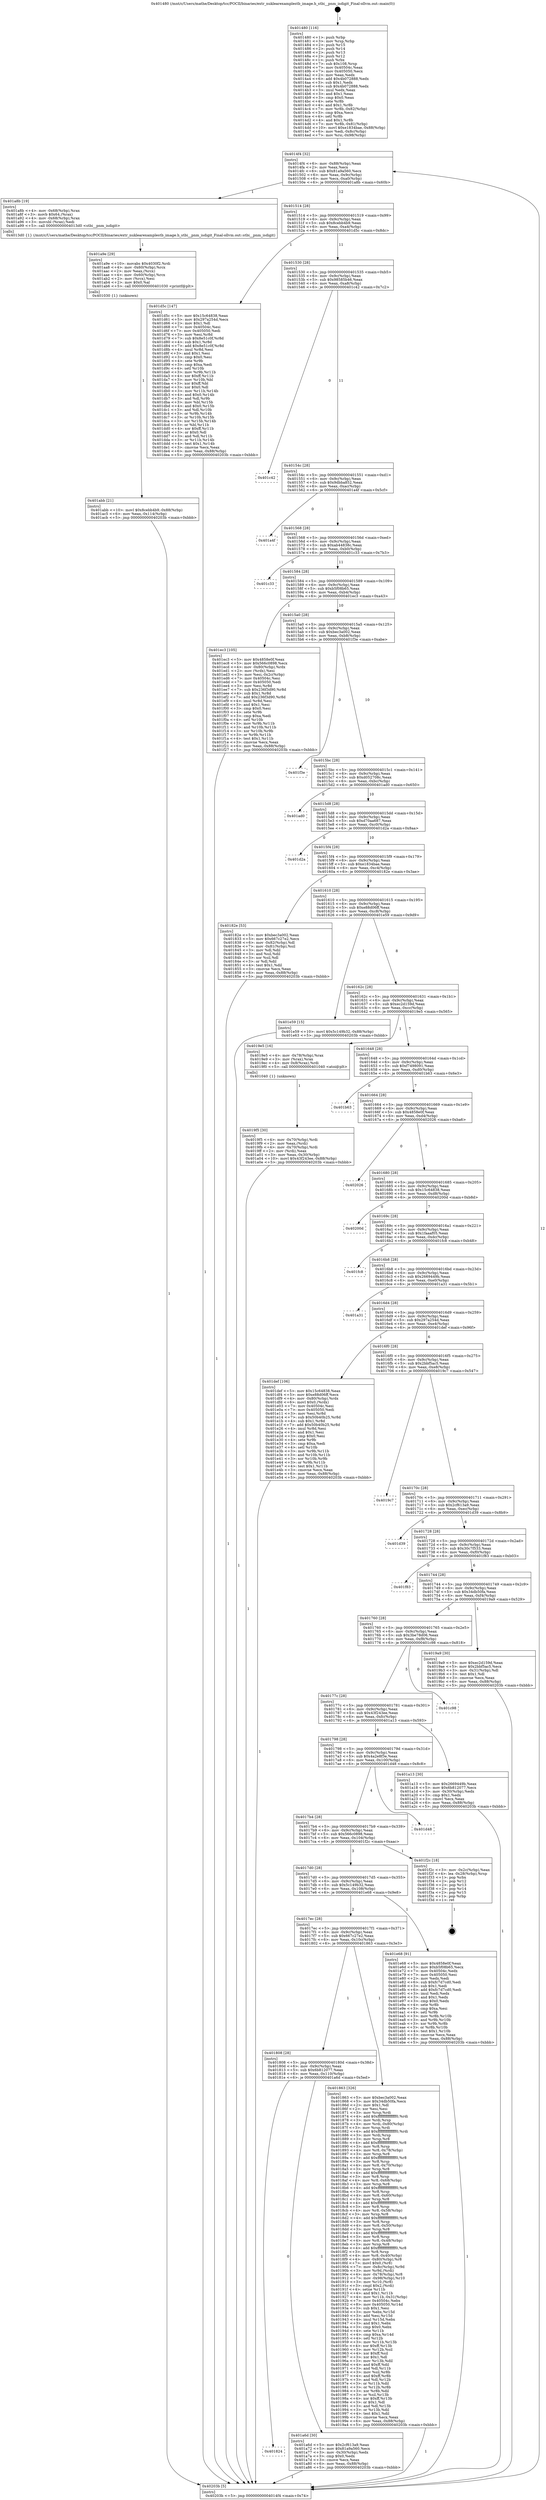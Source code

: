 digraph "0x401480" {
  label = "0x401480 (/mnt/c/Users/mathe/Desktop/tcc/POCII/binaries/extr_nuklearexamplestb_image.h_stbi__pnm_isdigit_Final-ollvm.out::main(0))"
  labelloc = "t"
  node[shape=record]

  Entry [label="",width=0.3,height=0.3,shape=circle,fillcolor=black,style=filled]
  "0x4014f4" [label="{
     0x4014f4 [32]\l
     | [instrs]\l
     &nbsp;&nbsp;0x4014f4 \<+6\>: mov -0x88(%rbp),%eax\l
     &nbsp;&nbsp;0x4014fa \<+2\>: mov %eax,%ecx\l
     &nbsp;&nbsp;0x4014fc \<+6\>: sub $0x81a9a560,%ecx\l
     &nbsp;&nbsp;0x401502 \<+6\>: mov %eax,-0x9c(%rbp)\l
     &nbsp;&nbsp;0x401508 \<+6\>: mov %ecx,-0xa0(%rbp)\l
     &nbsp;&nbsp;0x40150e \<+6\>: je 0000000000401a8b \<main+0x60b\>\l
  }"]
  "0x401a8b" [label="{
     0x401a8b [19]\l
     | [instrs]\l
     &nbsp;&nbsp;0x401a8b \<+4\>: mov -0x68(%rbp),%rax\l
     &nbsp;&nbsp;0x401a8f \<+3\>: movb $0x64,(%rax)\l
     &nbsp;&nbsp;0x401a92 \<+4\>: mov -0x68(%rbp),%rax\l
     &nbsp;&nbsp;0x401a96 \<+3\>: movsbl (%rax),%edi\l
     &nbsp;&nbsp;0x401a99 \<+5\>: call 00000000004013d0 \<stbi__pnm_isdigit\>\l
     | [calls]\l
     &nbsp;&nbsp;0x4013d0 \{1\} (/mnt/c/Users/mathe/Desktop/tcc/POCII/binaries/extr_nuklearexamplestb_image.h_stbi__pnm_isdigit_Final-ollvm.out::stbi__pnm_isdigit)\l
  }"]
  "0x401514" [label="{
     0x401514 [28]\l
     | [instrs]\l
     &nbsp;&nbsp;0x401514 \<+5\>: jmp 0000000000401519 \<main+0x99\>\l
     &nbsp;&nbsp;0x401519 \<+6\>: mov -0x9c(%rbp),%eax\l
     &nbsp;&nbsp;0x40151f \<+5\>: sub $0x8cebb4b9,%eax\l
     &nbsp;&nbsp;0x401524 \<+6\>: mov %eax,-0xa4(%rbp)\l
     &nbsp;&nbsp;0x40152a \<+6\>: je 0000000000401d5c \<main+0x8dc\>\l
  }"]
  Exit [label="",width=0.3,height=0.3,shape=circle,fillcolor=black,style=filled,peripheries=2]
  "0x401d5c" [label="{
     0x401d5c [147]\l
     | [instrs]\l
     &nbsp;&nbsp;0x401d5c \<+5\>: mov $0x15c64838,%eax\l
     &nbsp;&nbsp;0x401d61 \<+5\>: mov $0x297a254d,%ecx\l
     &nbsp;&nbsp;0x401d66 \<+2\>: mov $0x1,%dl\l
     &nbsp;&nbsp;0x401d68 \<+7\>: mov 0x40504c,%esi\l
     &nbsp;&nbsp;0x401d6f \<+7\>: mov 0x405050,%edi\l
     &nbsp;&nbsp;0x401d76 \<+3\>: mov %esi,%r8d\l
     &nbsp;&nbsp;0x401d79 \<+7\>: sub $0x8e51c0f,%r8d\l
     &nbsp;&nbsp;0x401d80 \<+4\>: sub $0x1,%r8d\l
     &nbsp;&nbsp;0x401d84 \<+7\>: add $0x8e51c0f,%r8d\l
     &nbsp;&nbsp;0x401d8b \<+4\>: imul %r8d,%esi\l
     &nbsp;&nbsp;0x401d8f \<+3\>: and $0x1,%esi\l
     &nbsp;&nbsp;0x401d92 \<+3\>: cmp $0x0,%esi\l
     &nbsp;&nbsp;0x401d95 \<+4\>: sete %r9b\l
     &nbsp;&nbsp;0x401d99 \<+3\>: cmp $0xa,%edi\l
     &nbsp;&nbsp;0x401d9c \<+4\>: setl %r10b\l
     &nbsp;&nbsp;0x401da0 \<+3\>: mov %r9b,%r11b\l
     &nbsp;&nbsp;0x401da3 \<+4\>: xor $0xff,%r11b\l
     &nbsp;&nbsp;0x401da7 \<+3\>: mov %r10b,%bl\l
     &nbsp;&nbsp;0x401daa \<+3\>: xor $0xff,%bl\l
     &nbsp;&nbsp;0x401dad \<+3\>: xor $0x0,%dl\l
     &nbsp;&nbsp;0x401db0 \<+3\>: mov %r11b,%r14b\l
     &nbsp;&nbsp;0x401db3 \<+4\>: and $0x0,%r14b\l
     &nbsp;&nbsp;0x401db7 \<+3\>: and %dl,%r9b\l
     &nbsp;&nbsp;0x401dba \<+3\>: mov %bl,%r15b\l
     &nbsp;&nbsp;0x401dbd \<+4\>: and $0x0,%r15b\l
     &nbsp;&nbsp;0x401dc1 \<+3\>: and %dl,%r10b\l
     &nbsp;&nbsp;0x401dc4 \<+3\>: or %r9b,%r14b\l
     &nbsp;&nbsp;0x401dc7 \<+3\>: or %r10b,%r15b\l
     &nbsp;&nbsp;0x401dca \<+3\>: xor %r15b,%r14b\l
     &nbsp;&nbsp;0x401dcd \<+3\>: or %bl,%r11b\l
     &nbsp;&nbsp;0x401dd0 \<+4\>: xor $0xff,%r11b\l
     &nbsp;&nbsp;0x401dd4 \<+3\>: or $0x0,%dl\l
     &nbsp;&nbsp;0x401dd7 \<+3\>: and %dl,%r11b\l
     &nbsp;&nbsp;0x401dda \<+3\>: or %r11b,%r14b\l
     &nbsp;&nbsp;0x401ddd \<+4\>: test $0x1,%r14b\l
     &nbsp;&nbsp;0x401de1 \<+3\>: cmovne %ecx,%eax\l
     &nbsp;&nbsp;0x401de4 \<+6\>: mov %eax,-0x88(%rbp)\l
     &nbsp;&nbsp;0x401dea \<+5\>: jmp 000000000040203b \<main+0xbbb\>\l
  }"]
  "0x401530" [label="{
     0x401530 [28]\l
     | [instrs]\l
     &nbsp;&nbsp;0x401530 \<+5\>: jmp 0000000000401535 \<main+0xb5\>\l
     &nbsp;&nbsp;0x401535 \<+6\>: mov -0x9c(%rbp),%eax\l
     &nbsp;&nbsp;0x40153b \<+5\>: sub $0x98585b46,%eax\l
     &nbsp;&nbsp;0x401540 \<+6\>: mov %eax,-0xa8(%rbp)\l
     &nbsp;&nbsp;0x401546 \<+6\>: je 0000000000401c42 \<main+0x7c2\>\l
  }"]
  "0x401abb" [label="{
     0x401abb [21]\l
     | [instrs]\l
     &nbsp;&nbsp;0x401abb \<+10\>: movl $0x8cebb4b9,-0x88(%rbp)\l
     &nbsp;&nbsp;0x401ac5 \<+6\>: mov %eax,-0x114(%rbp)\l
     &nbsp;&nbsp;0x401acb \<+5\>: jmp 000000000040203b \<main+0xbbb\>\l
  }"]
  "0x401c42" [label="{
     0x401c42\l
  }", style=dashed]
  "0x40154c" [label="{
     0x40154c [28]\l
     | [instrs]\l
     &nbsp;&nbsp;0x40154c \<+5\>: jmp 0000000000401551 \<main+0xd1\>\l
     &nbsp;&nbsp;0x401551 \<+6\>: mov -0x9c(%rbp),%eax\l
     &nbsp;&nbsp;0x401557 \<+5\>: sub $0x9dbba852,%eax\l
     &nbsp;&nbsp;0x40155c \<+6\>: mov %eax,-0xac(%rbp)\l
     &nbsp;&nbsp;0x401562 \<+6\>: je 0000000000401a4f \<main+0x5cf\>\l
  }"]
  "0x401a9e" [label="{
     0x401a9e [29]\l
     | [instrs]\l
     &nbsp;&nbsp;0x401a9e \<+10\>: movabs $0x4030f2,%rdi\l
     &nbsp;&nbsp;0x401aa8 \<+4\>: mov -0x60(%rbp),%rcx\l
     &nbsp;&nbsp;0x401aac \<+2\>: mov %eax,(%rcx)\l
     &nbsp;&nbsp;0x401aae \<+4\>: mov -0x60(%rbp),%rcx\l
     &nbsp;&nbsp;0x401ab2 \<+2\>: mov (%rcx),%esi\l
     &nbsp;&nbsp;0x401ab4 \<+2\>: mov $0x0,%al\l
     &nbsp;&nbsp;0x401ab6 \<+5\>: call 0000000000401030 \<printf@plt\>\l
     | [calls]\l
     &nbsp;&nbsp;0x401030 \{1\} (unknown)\l
  }"]
  "0x401a4f" [label="{
     0x401a4f\l
  }", style=dashed]
  "0x401568" [label="{
     0x401568 [28]\l
     | [instrs]\l
     &nbsp;&nbsp;0x401568 \<+5\>: jmp 000000000040156d \<main+0xed\>\l
     &nbsp;&nbsp;0x40156d \<+6\>: mov -0x9c(%rbp),%eax\l
     &nbsp;&nbsp;0x401573 \<+5\>: sub $0xab44838c,%eax\l
     &nbsp;&nbsp;0x401578 \<+6\>: mov %eax,-0xb0(%rbp)\l
     &nbsp;&nbsp;0x40157e \<+6\>: je 0000000000401c33 \<main+0x7b3\>\l
  }"]
  "0x401824" [label="{
     0x401824\l
  }", style=dashed]
  "0x401c33" [label="{
     0x401c33\l
  }", style=dashed]
  "0x401584" [label="{
     0x401584 [28]\l
     | [instrs]\l
     &nbsp;&nbsp;0x401584 \<+5\>: jmp 0000000000401589 \<main+0x109\>\l
     &nbsp;&nbsp;0x401589 \<+6\>: mov -0x9c(%rbp),%eax\l
     &nbsp;&nbsp;0x40158f \<+5\>: sub $0xb5f08b65,%eax\l
     &nbsp;&nbsp;0x401594 \<+6\>: mov %eax,-0xb4(%rbp)\l
     &nbsp;&nbsp;0x40159a \<+6\>: je 0000000000401ec3 \<main+0xa43\>\l
  }"]
  "0x401a6d" [label="{
     0x401a6d [30]\l
     | [instrs]\l
     &nbsp;&nbsp;0x401a6d \<+5\>: mov $0x2cf613a9,%eax\l
     &nbsp;&nbsp;0x401a72 \<+5\>: mov $0x81a9a560,%ecx\l
     &nbsp;&nbsp;0x401a77 \<+3\>: mov -0x30(%rbp),%edx\l
     &nbsp;&nbsp;0x401a7a \<+3\>: cmp $0x0,%edx\l
     &nbsp;&nbsp;0x401a7d \<+3\>: cmove %ecx,%eax\l
     &nbsp;&nbsp;0x401a80 \<+6\>: mov %eax,-0x88(%rbp)\l
     &nbsp;&nbsp;0x401a86 \<+5\>: jmp 000000000040203b \<main+0xbbb\>\l
  }"]
  "0x401ec3" [label="{
     0x401ec3 [105]\l
     | [instrs]\l
     &nbsp;&nbsp;0x401ec3 \<+5\>: mov $0x4858e0f,%eax\l
     &nbsp;&nbsp;0x401ec8 \<+5\>: mov $0x566c0898,%ecx\l
     &nbsp;&nbsp;0x401ecd \<+4\>: mov -0x80(%rbp),%rdx\l
     &nbsp;&nbsp;0x401ed1 \<+2\>: mov (%rdx),%esi\l
     &nbsp;&nbsp;0x401ed3 \<+3\>: mov %esi,-0x2c(%rbp)\l
     &nbsp;&nbsp;0x401ed6 \<+7\>: mov 0x40504c,%esi\l
     &nbsp;&nbsp;0x401edd \<+7\>: mov 0x405050,%edi\l
     &nbsp;&nbsp;0x401ee4 \<+3\>: mov %esi,%r8d\l
     &nbsp;&nbsp;0x401ee7 \<+7\>: sub $0x236f3d90,%r8d\l
     &nbsp;&nbsp;0x401eee \<+4\>: sub $0x1,%r8d\l
     &nbsp;&nbsp;0x401ef2 \<+7\>: add $0x236f3d90,%r8d\l
     &nbsp;&nbsp;0x401ef9 \<+4\>: imul %r8d,%esi\l
     &nbsp;&nbsp;0x401efd \<+3\>: and $0x1,%esi\l
     &nbsp;&nbsp;0x401f00 \<+3\>: cmp $0x0,%esi\l
     &nbsp;&nbsp;0x401f03 \<+4\>: sete %r9b\l
     &nbsp;&nbsp;0x401f07 \<+3\>: cmp $0xa,%edi\l
     &nbsp;&nbsp;0x401f0a \<+4\>: setl %r10b\l
     &nbsp;&nbsp;0x401f0e \<+3\>: mov %r9b,%r11b\l
     &nbsp;&nbsp;0x401f11 \<+3\>: and %r10b,%r11b\l
     &nbsp;&nbsp;0x401f14 \<+3\>: xor %r10b,%r9b\l
     &nbsp;&nbsp;0x401f17 \<+3\>: or %r9b,%r11b\l
     &nbsp;&nbsp;0x401f1a \<+4\>: test $0x1,%r11b\l
     &nbsp;&nbsp;0x401f1e \<+3\>: cmovne %ecx,%eax\l
     &nbsp;&nbsp;0x401f21 \<+6\>: mov %eax,-0x88(%rbp)\l
     &nbsp;&nbsp;0x401f27 \<+5\>: jmp 000000000040203b \<main+0xbbb\>\l
  }"]
  "0x4015a0" [label="{
     0x4015a0 [28]\l
     | [instrs]\l
     &nbsp;&nbsp;0x4015a0 \<+5\>: jmp 00000000004015a5 \<main+0x125\>\l
     &nbsp;&nbsp;0x4015a5 \<+6\>: mov -0x9c(%rbp),%eax\l
     &nbsp;&nbsp;0x4015ab \<+5\>: sub $0xbec3a002,%eax\l
     &nbsp;&nbsp;0x4015b0 \<+6\>: mov %eax,-0xb8(%rbp)\l
     &nbsp;&nbsp;0x4015b6 \<+6\>: je 0000000000401f3e \<main+0xabe\>\l
  }"]
  "0x4019f5" [label="{
     0x4019f5 [30]\l
     | [instrs]\l
     &nbsp;&nbsp;0x4019f5 \<+4\>: mov -0x70(%rbp),%rdi\l
     &nbsp;&nbsp;0x4019f9 \<+2\>: mov %eax,(%rdi)\l
     &nbsp;&nbsp;0x4019fb \<+4\>: mov -0x70(%rbp),%rdi\l
     &nbsp;&nbsp;0x4019ff \<+2\>: mov (%rdi),%eax\l
     &nbsp;&nbsp;0x401a01 \<+3\>: mov %eax,-0x30(%rbp)\l
     &nbsp;&nbsp;0x401a04 \<+10\>: movl $0x43f243ee,-0x88(%rbp)\l
     &nbsp;&nbsp;0x401a0e \<+5\>: jmp 000000000040203b \<main+0xbbb\>\l
  }"]
  "0x401f3e" [label="{
     0x401f3e\l
  }", style=dashed]
  "0x4015bc" [label="{
     0x4015bc [28]\l
     | [instrs]\l
     &nbsp;&nbsp;0x4015bc \<+5\>: jmp 00000000004015c1 \<main+0x141\>\l
     &nbsp;&nbsp;0x4015c1 \<+6\>: mov -0x9c(%rbp),%eax\l
     &nbsp;&nbsp;0x4015c7 \<+5\>: sub $0xd052708c,%eax\l
     &nbsp;&nbsp;0x4015cc \<+6\>: mov %eax,-0xbc(%rbp)\l
     &nbsp;&nbsp;0x4015d2 \<+6\>: je 0000000000401ad0 \<main+0x650\>\l
  }"]
  "0x401808" [label="{
     0x401808 [28]\l
     | [instrs]\l
     &nbsp;&nbsp;0x401808 \<+5\>: jmp 000000000040180d \<main+0x38d\>\l
     &nbsp;&nbsp;0x40180d \<+6\>: mov -0x9c(%rbp),%eax\l
     &nbsp;&nbsp;0x401813 \<+5\>: sub $0x6b812077,%eax\l
     &nbsp;&nbsp;0x401818 \<+6\>: mov %eax,-0x110(%rbp)\l
     &nbsp;&nbsp;0x40181e \<+6\>: je 0000000000401a6d \<main+0x5ed\>\l
  }"]
  "0x401ad0" [label="{
     0x401ad0\l
  }", style=dashed]
  "0x4015d8" [label="{
     0x4015d8 [28]\l
     | [instrs]\l
     &nbsp;&nbsp;0x4015d8 \<+5\>: jmp 00000000004015dd \<main+0x15d\>\l
     &nbsp;&nbsp;0x4015dd \<+6\>: mov -0x9c(%rbp),%eax\l
     &nbsp;&nbsp;0x4015e3 \<+5\>: sub $0xd70aa687,%eax\l
     &nbsp;&nbsp;0x4015e8 \<+6\>: mov %eax,-0xc0(%rbp)\l
     &nbsp;&nbsp;0x4015ee \<+6\>: je 0000000000401d2a \<main+0x8aa\>\l
  }"]
  "0x401863" [label="{
     0x401863 [326]\l
     | [instrs]\l
     &nbsp;&nbsp;0x401863 \<+5\>: mov $0xbec3a002,%eax\l
     &nbsp;&nbsp;0x401868 \<+5\>: mov $0x34db50fa,%ecx\l
     &nbsp;&nbsp;0x40186d \<+2\>: mov $0x1,%dl\l
     &nbsp;&nbsp;0x40186f \<+2\>: xor %esi,%esi\l
     &nbsp;&nbsp;0x401871 \<+3\>: mov %rsp,%rdi\l
     &nbsp;&nbsp;0x401874 \<+4\>: add $0xfffffffffffffff0,%rdi\l
     &nbsp;&nbsp;0x401878 \<+3\>: mov %rdi,%rsp\l
     &nbsp;&nbsp;0x40187b \<+4\>: mov %rdi,-0x80(%rbp)\l
     &nbsp;&nbsp;0x40187f \<+3\>: mov %rsp,%rdi\l
     &nbsp;&nbsp;0x401882 \<+4\>: add $0xfffffffffffffff0,%rdi\l
     &nbsp;&nbsp;0x401886 \<+3\>: mov %rdi,%rsp\l
     &nbsp;&nbsp;0x401889 \<+3\>: mov %rsp,%r8\l
     &nbsp;&nbsp;0x40188c \<+4\>: add $0xfffffffffffffff0,%r8\l
     &nbsp;&nbsp;0x401890 \<+3\>: mov %r8,%rsp\l
     &nbsp;&nbsp;0x401893 \<+4\>: mov %r8,-0x78(%rbp)\l
     &nbsp;&nbsp;0x401897 \<+3\>: mov %rsp,%r8\l
     &nbsp;&nbsp;0x40189a \<+4\>: add $0xfffffffffffffff0,%r8\l
     &nbsp;&nbsp;0x40189e \<+3\>: mov %r8,%rsp\l
     &nbsp;&nbsp;0x4018a1 \<+4\>: mov %r8,-0x70(%rbp)\l
     &nbsp;&nbsp;0x4018a5 \<+3\>: mov %rsp,%r8\l
     &nbsp;&nbsp;0x4018a8 \<+4\>: add $0xfffffffffffffff0,%r8\l
     &nbsp;&nbsp;0x4018ac \<+3\>: mov %r8,%rsp\l
     &nbsp;&nbsp;0x4018af \<+4\>: mov %r8,-0x68(%rbp)\l
     &nbsp;&nbsp;0x4018b3 \<+3\>: mov %rsp,%r8\l
     &nbsp;&nbsp;0x4018b6 \<+4\>: add $0xfffffffffffffff0,%r8\l
     &nbsp;&nbsp;0x4018ba \<+3\>: mov %r8,%rsp\l
     &nbsp;&nbsp;0x4018bd \<+4\>: mov %r8,-0x60(%rbp)\l
     &nbsp;&nbsp;0x4018c1 \<+3\>: mov %rsp,%r8\l
     &nbsp;&nbsp;0x4018c4 \<+4\>: add $0xfffffffffffffff0,%r8\l
     &nbsp;&nbsp;0x4018c8 \<+3\>: mov %r8,%rsp\l
     &nbsp;&nbsp;0x4018cb \<+4\>: mov %r8,-0x58(%rbp)\l
     &nbsp;&nbsp;0x4018cf \<+3\>: mov %rsp,%r8\l
     &nbsp;&nbsp;0x4018d2 \<+4\>: add $0xfffffffffffffff0,%r8\l
     &nbsp;&nbsp;0x4018d6 \<+3\>: mov %r8,%rsp\l
     &nbsp;&nbsp;0x4018d9 \<+4\>: mov %r8,-0x50(%rbp)\l
     &nbsp;&nbsp;0x4018dd \<+3\>: mov %rsp,%r8\l
     &nbsp;&nbsp;0x4018e0 \<+4\>: add $0xfffffffffffffff0,%r8\l
     &nbsp;&nbsp;0x4018e4 \<+3\>: mov %r8,%rsp\l
     &nbsp;&nbsp;0x4018e7 \<+4\>: mov %r8,-0x48(%rbp)\l
     &nbsp;&nbsp;0x4018eb \<+3\>: mov %rsp,%r8\l
     &nbsp;&nbsp;0x4018ee \<+4\>: add $0xfffffffffffffff0,%r8\l
     &nbsp;&nbsp;0x4018f2 \<+3\>: mov %r8,%rsp\l
     &nbsp;&nbsp;0x4018f5 \<+4\>: mov %r8,-0x40(%rbp)\l
     &nbsp;&nbsp;0x4018f9 \<+4\>: mov -0x80(%rbp),%r8\l
     &nbsp;&nbsp;0x4018fd \<+7\>: movl $0x0,(%r8)\l
     &nbsp;&nbsp;0x401904 \<+7\>: mov -0x8c(%rbp),%r9d\l
     &nbsp;&nbsp;0x40190b \<+3\>: mov %r9d,(%rdi)\l
     &nbsp;&nbsp;0x40190e \<+4\>: mov -0x78(%rbp),%r8\l
     &nbsp;&nbsp;0x401912 \<+7\>: mov -0x98(%rbp),%r10\l
     &nbsp;&nbsp;0x401919 \<+3\>: mov %r10,(%r8)\l
     &nbsp;&nbsp;0x40191c \<+3\>: cmpl $0x2,(%rdi)\l
     &nbsp;&nbsp;0x40191f \<+4\>: setne %r11b\l
     &nbsp;&nbsp;0x401923 \<+4\>: and $0x1,%r11b\l
     &nbsp;&nbsp;0x401927 \<+4\>: mov %r11b,-0x31(%rbp)\l
     &nbsp;&nbsp;0x40192b \<+7\>: mov 0x40504c,%ebx\l
     &nbsp;&nbsp;0x401932 \<+8\>: mov 0x405050,%r14d\l
     &nbsp;&nbsp;0x40193a \<+3\>: sub $0x1,%esi\l
     &nbsp;&nbsp;0x40193d \<+3\>: mov %ebx,%r15d\l
     &nbsp;&nbsp;0x401940 \<+3\>: add %esi,%r15d\l
     &nbsp;&nbsp;0x401943 \<+4\>: imul %r15d,%ebx\l
     &nbsp;&nbsp;0x401947 \<+3\>: and $0x1,%ebx\l
     &nbsp;&nbsp;0x40194a \<+3\>: cmp $0x0,%ebx\l
     &nbsp;&nbsp;0x40194d \<+4\>: sete %r11b\l
     &nbsp;&nbsp;0x401951 \<+4\>: cmp $0xa,%r14d\l
     &nbsp;&nbsp;0x401955 \<+4\>: setl %r12b\l
     &nbsp;&nbsp;0x401959 \<+3\>: mov %r11b,%r13b\l
     &nbsp;&nbsp;0x40195c \<+4\>: xor $0xff,%r13b\l
     &nbsp;&nbsp;0x401960 \<+3\>: mov %r12b,%sil\l
     &nbsp;&nbsp;0x401963 \<+4\>: xor $0xff,%sil\l
     &nbsp;&nbsp;0x401967 \<+3\>: xor $0x1,%dl\l
     &nbsp;&nbsp;0x40196a \<+3\>: mov %r13b,%dil\l
     &nbsp;&nbsp;0x40196d \<+4\>: and $0xff,%dil\l
     &nbsp;&nbsp;0x401971 \<+3\>: and %dl,%r11b\l
     &nbsp;&nbsp;0x401974 \<+3\>: mov %sil,%r8b\l
     &nbsp;&nbsp;0x401977 \<+4\>: and $0xff,%r8b\l
     &nbsp;&nbsp;0x40197b \<+3\>: and %dl,%r12b\l
     &nbsp;&nbsp;0x40197e \<+3\>: or %r11b,%dil\l
     &nbsp;&nbsp;0x401981 \<+3\>: or %r12b,%r8b\l
     &nbsp;&nbsp;0x401984 \<+3\>: xor %r8b,%dil\l
     &nbsp;&nbsp;0x401987 \<+3\>: or %sil,%r13b\l
     &nbsp;&nbsp;0x40198a \<+4\>: xor $0xff,%r13b\l
     &nbsp;&nbsp;0x40198e \<+3\>: or $0x1,%dl\l
     &nbsp;&nbsp;0x401991 \<+3\>: and %dl,%r13b\l
     &nbsp;&nbsp;0x401994 \<+3\>: or %r13b,%dil\l
     &nbsp;&nbsp;0x401997 \<+4\>: test $0x1,%dil\l
     &nbsp;&nbsp;0x40199b \<+3\>: cmovne %ecx,%eax\l
     &nbsp;&nbsp;0x40199e \<+6\>: mov %eax,-0x88(%rbp)\l
     &nbsp;&nbsp;0x4019a4 \<+5\>: jmp 000000000040203b \<main+0xbbb\>\l
  }"]
  "0x401d2a" [label="{
     0x401d2a\l
  }", style=dashed]
  "0x4015f4" [label="{
     0x4015f4 [28]\l
     | [instrs]\l
     &nbsp;&nbsp;0x4015f4 \<+5\>: jmp 00000000004015f9 \<main+0x179\>\l
     &nbsp;&nbsp;0x4015f9 \<+6\>: mov -0x9c(%rbp),%eax\l
     &nbsp;&nbsp;0x4015ff \<+5\>: sub $0xe1834bae,%eax\l
     &nbsp;&nbsp;0x401604 \<+6\>: mov %eax,-0xc4(%rbp)\l
     &nbsp;&nbsp;0x40160a \<+6\>: je 000000000040182e \<main+0x3ae\>\l
  }"]
  "0x4017ec" [label="{
     0x4017ec [28]\l
     | [instrs]\l
     &nbsp;&nbsp;0x4017ec \<+5\>: jmp 00000000004017f1 \<main+0x371\>\l
     &nbsp;&nbsp;0x4017f1 \<+6\>: mov -0x9c(%rbp),%eax\l
     &nbsp;&nbsp;0x4017f7 \<+5\>: sub $0x667c27e2,%eax\l
     &nbsp;&nbsp;0x4017fc \<+6\>: mov %eax,-0x10c(%rbp)\l
     &nbsp;&nbsp;0x401802 \<+6\>: je 0000000000401863 \<main+0x3e3\>\l
  }"]
  "0x40182e" [label="{
     0x40182e [53]\l
     | [instrs]\l
     &nbsp;&nbsp;0x40182e \<+5\>: mov $0xbec3a002,%eax\l
     &nbsp;&nbsp;0x401833 \<+5\>: mov $0x667c27e2,%ecx\l
     &nbsp;&nbsp;0x401838 \<+6\>: mov -0x82(%rbp),%dl\l
     &nbsp;&nbsp;0x40183e \<+7\>: mov -0x81(%rbp),%sil\l
     &nbsp;&nbsp;0x401845 \<+3\>: mov %dl,%dil\l
     &nbsp;&nbsp;0x401848 \<+3\>: and %sil,%dil\l
     &nbsp;&nbsp;0x40184b \<+3\>: xor %sil,%dl\l
     &nbsp;&nbsp;0x40184e \<+3\>: or %dl,%dil\l
     &nbsp;&nbsp;0x401851 \<+4\>: test $0x1,%dil\l
     &nbsp;&nbsp;0x401855 \<+3\>: cmovne %ecx,%eax\l
     &nbsp;&nbsp;0x401858 \<+6\>: mov %eax,-0x88(%rbp)\l
     &nbsp;&nbsp;0x40185e \<+5\>: jmp 000000000040203b \<main+0xbbb\>\l
  }"]
  "0x401610" [label="{
     0x401610 [28]\l
     | [instrs]\l
     &nbsp;&nbsp;0x401610 \<+5\>: jmp 0000000000401615 \<main+0x195\>\l
     &nbsp;&nbsp;0x401615 \<+6\>: mov -0x9c(%rbp),%eax\l
     &nbsp;&nbsp;0x40161b \<+5\>: sub $0xe88d06ff,%eax\l
     &nbsp;&nbsp;0x401620 \<+6\>: mov %eax,-0xc8(%rbp)\l
     &nbsp;&nbsp;0x401626 \<+6\>: je 0000000000401e59 \<main+0x9d9\>\l
  }"]
  "0x40203b" [label="{
     0x40203b [5]\l
     | [instrs]\l
     &nbsp;&nbsp;0x40203b \<+5\>: jmp 00000000004014f4 \<main+0x74\>\l
  }"]
  "0x401480" [label="{
     0x401480 [116]\l
     | [instrs]\l
     &nbsp;&nbsp;0x401480 \<+1\>: push %rbp\l
     &nbsp;&nbsp;0x401481 \<+3\>: mov %rsp,%rbp\l
     &nbsp;&nbsp;0x401484 \<+2\>: push %r15\l
     &nbsp;&nbsp;0x401486 \<+2\>: push %r14\l
     &nbsp;&nbsp;0x401488 \<+2\>: push %r13\l
     &nbsp;&nbsp;0x40148a \<+2\>: push %r12\l
     &nbsp;&nbsp;0x40148c \<+1\>: push %rbx\l
     &nbsp;&nbsp;0x40148d \<+7\>: sub $0x108,%rsp\l
     &nbsp;&nbsp;0x401494 \<+7\>: mov 0x40504c,%eax\l
     &nbsp;&nbsp;0x40149b \<+7\>: mov 0x405050,%ecx\l
     &nbsp;&nbsp;0x4014a2 \<+2\>: mov %eax,%edx\l
     &nbsp;&nbsp;0x4014a4 \<+6\>: add $0x4b072888,%edx\l
     &nbsp;&nbsp;0x4014aa \<+3\>: sub $0x1,%edx\l
     &nbsp;&nbsp;0x4014ad \<+6\>: sub $0x4b072888,%edx\l
     &nbsp;&nbsp;0x4014b3 \<+3\>: imul %edx,%eax\l
     &nbsp;&nbsp;0x4014b6 \<+3\>: and $0x1,%eax\l
     &nbsp;&nbsp;0x4014b9 \<+3\>: cmp $0x0,%eax\l
     &nbsp;&nbsp;0x4014bc \<+4\>: sete %r8b\l
     &nbsp;&nbsp;0x4014c0 \<+4\>: and $0x1,%r8b\l
     &nbsp;&nbsp;0x4014c4 \<+7\>: mov %r8b,-0x82(%rbp)\l
     &nbsp;&nbsp;0x4014cb \<+3\>: cmp $0xa,%ecx\l
     &nbsp;&nbsp;0x4014ce \<+4\>: setl %r8b\l
     &nbsp;&nbsp;0x4014d2 \<+4\>: and $0x1,%r8b\l
     &nbsp;&nbsp;0x4014d6 \<+7\>: mov %r8b,-0x81(%rbp)\l
     &nbsp;&nbsp;0x4014dd \<+10\>: movl $0xe1834bae,-0x88(%rbp)\l
     &nbsp;&nbsp;0x4014e7 \<+6\>: mov %edi,-0x8c(%rbp)\l
     &nbsp;&nbsp;0x4014ed \<+7\>: mov %rsi,-0x98(%rbp)\l
  }"]
  "0x401e68" [label="{
     0x401e68 [91]\l
     | [instrs]\l
     &nbsp;&nbsp;0x401e68 \<+5\>: mov $0x4858e0f,%eax\l
     &nbsp;&nbsp;0x401e6d \<+5\>: mov $0xb5f08b65,%ecx\l
     &nbsp;&nbsp;0x401e72 \<+7\>: mov 0x40504c,%edx\l
     &nbsp;&nbsp;0x401e79 \<+7\>: mov 0x405050,%esi\l
     &nbsp;&nbsp;0x401e80 \<+2\>: mov %edx,%edi\l
     &nbsp;&nbsp;0x401e82 \<+6\>: sub $0xfc7d7cd0,%edi\l
     &nbsp;&nbsp;0x401e88 \<+3\>: sub $0x1,%edi\l
     &nbsp;&nbsp;0x401e8b \<+6\>: add $0xfc7d7cd0,%edi\l
     &nbsp;&nbsp;0x401e91 \<+3\>: imul %edi,%edx\l
     &nbsp;&nbsp;0x401e94 \<+3\>: and $0x1,%edx\l
     &nbsp;&nbsp;0x401e97 \<+3\>: cmp $0x0,%edx\l
     &nbsp;&nbsp;0x401e9a \<+4\>: sete %r8b\l
     &nbsp;&nbsp;0x401e9e \<+3\>: cmp $0xa,%esi\l
     &nbsp;&nbsp;0x401ea1 \<+4\>: setl %r9b\l
     &nbsp;&nbsp;0x401ea5 \<+3\>: mov %r8b,%r10b\l
     &nbsp;&nbsp;0x401ea8 \<+3\>: and %r9b,%r10b\l
     &nbsp;&nbsp;0x401eab \<+3\>: xor %r9b,%r8b\l
     &nbsp;&nbsp;0x401eae \<+3\>: or %r8b,%r10b\l
     &nbsp;&nbsp;0x401eb1 \<+4\>: test $0x1,%r10b\l
     &nbsp;&nbsp;0x401eb5 \<+3\>: cmovne %ecx,%eax\l
     &nbsp;&nbsp;0x401eb8 \<+6\>: mov %eax,-0x88(%rbp)\l
     &nbsp;&nbsp;0x401ebe \<+5\>: jmp 000000000040203b \<main+0xbbb\>\l
  }"]
  "0x401e59" [label="{
     0x401e59 [15]\l
     | [instrs]\l
     &nbsp;&nbsp;0x401e59 \<+10\>: movl $0x5c149b32,-0x88(%rbp)\l
     &nbsp;&nbsp;0x401e63 \<+5\>: jmp 000000000040203b \<main+0xbbb\>\l
  }"]
  "0x40162c" [label="{
     0x40162c [28]\l
     | [instrs]\l
     &nbsp;&nbsp;0x40162c \<+5\>: jmp 0000000000401631 \<main+0x1b1\>\l
     &nbsp;&nbsp;0x401631 \<+6\>: mov -0x9c(%rbp),%eax\l
     &nbsp;&nbsp;0x401637 \<+5\>: sub $0xec2d159d,%eax\l
     &nbsp;&nbsp;0x40163c \<+6\>: mov %eax,-0xcc(%rbp)\l
     &nbsp;&nbsp;0x401642 \<+6\>: je 00000000004019e5 \<main+0x565\>\l
  }"]
  "0x4017d0" [label="{
     0x4017d0 [28]\l
     | [instrs]\l
     &nbsp;&nbsp;0x4017d0 \<+5\>: jmp 00000000004017d5 \<main+0x355\>\l
     &nbsp;&nbsp;0x4017d5 \<+6\>: mov -0x9c(%rbp),%eax\l
     &nbsp;&nbsp;0x4017db \<+5\>: sub $0x5c149b32,%eax\l
     &nbsp;&nbsp;0x4017e0 \<+6\>: mov %eax,-0x108(%rbp)\l
     &nbsp;&nbsp;0x4017e6 \<+6\>: je 0000000000401e68 \<main+0x9e8\>\l
  }"]
  "0x4019e5" [label="{
     0x4019e5 [16]\l
     | [instrs]\l
     &nbsp;&nbsp;0x4019e5 \<+4\>: mov -0x78(%rbp),%rax\l
     &nbsp;&nbsp;0x4019e9 \<+3\>: mov (%rax),%rax\l
     &nbsp;&nbsp;0x4019ec \<+4\>: mov 0x8(%rax),%rdi\l
     &nbsp;&nbsp;0x4019f0 \<+5\>: call 0000000000401040 \<atoi@plt\>\l
     | [calls]\l
     &nbsp;&nbsp;0x401040 \{1\} (unknown)\l
  }"]
  "0x401648" [label="{
     0x401648 [28]\l
     | [instrs]\l
     &nbsp;&nbsp;0x401648 \<+5\>: jmp 000000000040164d \<main+0x1cd\>\l
     &nbsp;&nbsp;0x40164d \<+6\>: mov -0x9c(%rbp),%eax\l
     &nbsp;&nbsp;0x401653 \<+5\>: sub $0xf7498091,%eax\l
     &nbsp;&nbsp;0x401658 \<+6\>: mov %eax,-0xd0(%rbp)\l
     &nbsp;&nbsp;0x40165e \<+6\>: je 0000000000401b63 \<main+0x6e3\>\l
  }"]
  "0x401f2c" [label="{
     0x401f2c [18]\l
     | [instrs]\l
     &nbsp;&nbsp;0x401f2c \<+3\>: mov -0x2c(%rbp),%eax\l
     &nbsp;&nbsp;0x401f2f \<+4\>: lea -0x28(%rbp),%rsp\l
     &nbsp;&nbsp;0x401f33 \<+1\>: pop %rbx\l
     &nbsp;&nbsp;0x401f34 \<+2\>: pop %r12\l
     &nbsp;&nbsp;0x401f36 \<+2\>: pop %r13\l
     &nbsp;&nbsp;0x401f38 \<+2\>: pop %r14\l
     &nbsp;&nbsp;0x401f3a \<+2\>: pop %r15\l
     &nbsp;&nbsp;0x401f3c \<+1\>: pop %rbp\l
     &nbsp;&nbsp;0x401f3d \<+1\>: ret\l
  }"]
  "0x401b63" [label="{
     0x401b63\l
  }", style=dashed]
  "0x401664" [label="{
     0x401664 [28]\l
     | [instrs]\l
     &nbsp;&nbsp;0x401664 \<+5\>: jmp 0000000000401669 \<main+0x1e9\>\l
     &nbsp;&nbsp;0x401669 \<+6\>: mov -0x9c(%rbp),%eax\l
     &nbsp;&nbsp;0x40166f \<+5\>: sub $0x4858e0f,%eax\l
     &nbsp;&nbsp;0x401674 \<+6\>: mov %eax,-0xd4(%rbp)\l
     &nbsp;&nbsp;0x40167a \<+6\>: je 0000000000402026 \<main+0xba6\>\l
  }"]
  "0x4017b4" [label="{
     0x4017b4 [28]\l
     | [instrs]\l
     &nbsp;&nbsp;0x4017b4 \<+5\>: jmp 00000000004017b9 \<main+0x339\>\l
     &nbsp;&nbsp;0x4017b9 \<+6\>: mov -0x9c(%rbp),%eax\l
     &nbsp;&nbsp;0x4017bf \<+5\>: sub $0x566c0898,%eax\l
     &nbsp;&nbsp;0x4017c4 \<+6\>: mov %eax,-0x104(%rbp)\l
     &nbsp;&nbsp;0x4017ca \<+6\>: je 0000000000401f2c \<main+0xaac\>\l
  }"]
  "0x402026" [label="{
     0x402026\l
  }", style=dashed]
  "0x401680" [label="{
     0x401680 [28]\l
     | [instrs]\l
     &nbsp;&nbsp;0x401680 \<+5\>: jmp 0000000000401685 \<main+0x205\>\l
     &nbsp;&nbsp;0x401685 \<+6\>: mov -0x9c(%rbp),%eax\l
     &nbsp;&nbsp;0x40168b \<+5\>: sub $0x15c64838,%eax\l
     &nbsp;&nbsp;0x401690 \<+6\>: mov %eax,-0xd8(%rbp)\l
     &nbsp;&nbsp;0x401696 \<+6\>: je 000000000040200d \<main+0xb8d\>\l
  }"]
  "0x401d48" [label="{
     0x401d48\l
  }", style=dashed]
  "0x40200d" [label="{
     0x40200d\l
  }", style=dashed]
  "0x40169c" [label="{
     0x40169c [28]\l
     | [instrs]\l
     &nbsp;&nbsp;0x40169c \<+5\>: jmp 00000000004016a1 \<main+0x221\>\l
     &nbsp;&nbsp;0x4016a1 \<+6\>: mov -0x9c(%rbp),%eax\l
     &nbsp;&nbsp;0x4016a7 \<+5\>: sub $0x1faaaf05,%eax\l
     &nbsp;&nbsp;0x4016ac \<+6\>: mov %eax,-0xdc(%rbp)\l
     &nbsp;&nbsp;0x4016b2 \<+6\>: je 0000000000401fc8 \<main+0xb48\>\l
  }"]
  "0x401798" [label="{
     0x401798 [28]\l
     | [instrs]\l
     &nbsp;&nbsp;0x401798 \<+5\>: jmp 000000000040179d \<main+0x31d\>\l
     &nbsp;&nbsp;0x40179d \<+6\>: mov -0x9c(%rbp),%eax\l
     &nbsp;&nbsp;0x4017a3 \<+5\>: sub $0x4a2e8f3e,%eax\l
     &nbsp;&nbsp;0x4017a8 \<+6\>: mov %eax,-0x100(%rbp)\l
     &nbsp;&nbsp;0x4017ae \<+6\>: je 0000000000401d48 \<main+0x8c8\>\l
  }"]
  "0x401fc8" [label="{
     0x401fc8\l
  }", style=dashed]
  "0x4016b8" [label="{
     0x4016b8 [28]\l
     | [instrs]\l
     &nbsp;&nbsp;0x4016b8 \<+5\>: jmp 00000000004016bd \<main+0x23d\>\l
     &nbsp;&nbsp;0x4016bd \<+6\>: mov -0x9c(%rbp),%eax\l
     &nbsp;&nbsp;0x4016c3 \<+5\>: sub $0x2669449b,%eax\l
     &nbsp;&nbsp;0x4016c8 \<+6\>: mov %eax,-0xe0(%rbp)\l
     &nbsp;&nbsp;0x4016ce \<+6\>: je 0000000000401a31 \<main+0x5b1\>\l
  }"]
  "0x401a13" [label="{
     0x401a13 [30]\l
     | [instrs]\l
     &nbsp;&nbsp;0x401a13 \<+5\>: mov $0x2669449b,%eax\l
     &nbsp;&nbsp;0x401a18 \<+5\>: mov $0x6b812077,%ecx\l
     &nbsp;&nbsp;0x401a1d \<+3\>: mov -0x30(%rbp),%edx\l
     &nbsp;&nbsp;0x401a20 \<+3\>: cmp $0x1,%edx\l
     &nbsp;&nbsp;0x401a23 \<+3\>: cmovl %ecx,%eax\l
     &nbsp;&nbsp;0x401a26 \<+6\>: mov %eax,-0x88(%rbp)\l
     &nbsp;&nbsp;0x401a2c \<+5\>: jmp 000000000040203b \<main+0xbbb\>\l
  }"]
  "0x401a31" [label="{
     0x401a31\l
  }", style=dashed]
  "0x4016d4" [label="{
     0x4016d4 [28]\l
     | [instrs]\l
     &nbsp;&nbsp;0x4016d4 \<+5\>: jmp 00000000004016d9 \<main+0x259\>\l
     &nbsp;&nbsp;0x4016d9 \<+6\>: mov -0x9c(%rbp),%eax\l
     &nbsp;&nbsp;0x4016df \<+5\>: sub $0x297a254d,%eax\l
     &nbsp;&nbsp;0x4016e4 \<+6\>: mov %eax,-0xe4(%rbp)\l
     &nbsp;&nbsp;0x4016ea \<+6\>: je 0000000000401def \<main+0x96f\>\l
  }"]
  "0x40177c" [label="{
     0x40177c [28]\l
     | [instrs]\l
     &nbsp;&nbsp;0x40177c \<+5\>: jmp 0000000000401781 \<main+0x301\>\l
     &nbsp;&nbsp;0x401781 \<+6\>: mov -0x9c(%rbp),%eax\l
     &nbsp;&nbsp;0x401787 \<+5\>: sub $0x43f243ee,%eax\l
     &nbsp;&nbsp;0x40178c \<+6\>: mov %eax,-0xfc(%rbp)\l
     &nbsp;&nbsp;0x401792 \<+6\>: je 0000000000401a13 \<main+0x593\>\l
  }"]
  "0x401def" [label="{
     0x401def [106]\l
     | [instrs]\l
     &nbsp;&nbsp;0x401def \<+5\>: mov $0x15c64838,%eax\l
     &nbsp;&nbsp;0x401df4 \<+5\>: mov $0xe88d06ff,%ecx\l
     &nbsp;&nbsp;0x401df9 \<+4\>: mov -0x80(%rbp),%rdx\l
     &nbsp;&nbsp;0x401dfd \<+6\>: movl $0x0,(%rdx)\l
     &nbsp;&nbsp;0x401e03 \<+7\>: mov 0x40504c,%esi\l
     &nbsp;&nbsp;0x401e0a \<+7\>: mov 0x405050,%edi\l
     &nbsp;&nbsp;0x401e11 \<+3\>: mov %esi,%r8d\l
     &nbsp;&nbsp;0x401e14 \<+7\>: sub $0x50b40b25,%r8d\l
     &nbsp;&nbsp;0x401e1b \<+4\>: sub $0x1,%r8d\l
     &nbsp;&nbsp;0x401e1f \<+7\>: add $0x50b40b25,%r8d\l
     &nbsp;&nbsp;0x401e26 \<+4\>: imul %r8d,%esi\l
     &nbsp;&nbsp;0x401e2a \<+3\>: and $0x1,%esi\l
     &nbsp;&nbsp;0x401e2d \<+3\>: cmp $0x0,%esi\l
     &nbsp;&nbsp;0x401e30 \<+4\>: sete %r9b\l
     &nbsp;&nbsp;0x401e34 \<+3\>: cmp $0xa,%edi\l
     &nbsp;&nbsp;0x401e37 \<+4\>: setl %r10b\l
     &nbsp;&nbsp;0x401e3b \<+3\>: mov %r9b,%r11b\l
     &nbsp;&nbsp;0x401e3e \<+3\>: and %r10b,%r11b\l
     &nbsp;&nbsp;0x401e41 \<+3\>: xor %r10b,%r9b\l
     &nbsp;&nbsp;0x401e44 \<+3\>: or %r9b,%r11b\l
     &nbsp;&nbsp;0x401e47 \<+4\>: test $0x1,%r11b\l
     &nbsp;&nbsp;0x401e4b \<+3\>: cmovne %ecx,%eax\l
     &nbsp;&nbsp;0x401e4e \<+6\>: mov %eax,-0x88(%rbp)\l
     &nbsp;&nbsp;0x401e54 \<+5\>: jmp 000000000040203b \<main+0xbbb\>\l
  }"]
  "0x4016f0" [label="{
     0x4016f0 [28]\l
     | [instrs]\l
     &nbsp;&nbsp;0x4016f0 \<+5\>: jmp 00000000004016f5 \<main+0x275\>\l
     &nbsp;&nbsp;0x4016f5 \<+6\>: mov -0x9c(%rbp),%eax\l
     &nbsp;&nbsp;0x4016fb \<+5\>: sub $0x2bbf5ac5,%eax\l
     &nbsp;&nbsp;0x401700 \<+6\>: mov %eax,-0xe8(%rbp)\l
     &nbsp;&nbsp;0x401706 \<+6\>: je 00000000004019c7 \<main+0x547\>\l
  }"]
  "0x401c98" [label="{
     0x401c98\l
  }", style=dashed]
  "0x4019c7" [label="{
     0x4019c7\l
  }", style=dashed]
  "0x40170c" [label="{
     0x40170c [28]\l
     | [instrs]\l
     &nbsp;&nbsp;0x40170c \<+5\>: jmp 0000000000401711 \<main+0x291\>\l
     &nbsp;&nbsp;0x401711 \<+6\>: mov -0x9c(%rbp),%eax\l
     &nbsp;&nbsp;0x401717 \<+5\>: sub $0x2cf613a9,%eax\l
     &nbsp;&nbsp;0x40171c \<+6\>: mov %eax,-0xec(%rbp)\l
     &nbsp;&nbsp;0x401722 \<+6\>: je 0000000000401d39 \<main+0x8b9\>\l
  }"]
  "0x401760" [label="{
     0x401760 [28]\l
     | [instrs]\l
     &nbsp;&nbsp;0x401760 \<+5\>: jmp 0000000000401765 \<main+0x2e5\>\l
     &nbsp;&nbsp;0x401765 \<+6\>: mov -0x9c(%rbp),%eax\l
     &nbsp;&nbsp;0x40176b \<+5\>: sub $0x3be78d06,%eax\l
     &nbsp;&nbsp;0x401770 \<+6\>: mov %eax,-0xf8(%rbp)\l
     &nbsp;&nbsp;0x401776 \<+6\>: je 0000000000401c98 \<main+0x818\>\l
  }"]
  "0x401d39" [label="{
     0x401d39\l
  }", style=dashed]
  "0x401728" [label="{
     0x401728 [28]\l
     | [instrs]\l
     &nbsp;&nbsp;0x401728 \<+5\>: jmp 000000000040172d \<main+0x2ad\>\l
     &nbsp;&nbsp;0x40172d \<+6\>: mov -0x9c(%rbp),%eax\l
     &nbsp;&nbsp;0x401733 \<+5\>: sub $0x30c7f533,%eax\l
     &nbsp;&nbsp;0x401738 \<+6\>: mov %eax,-0xf0(%rbp)\l
     &nbsp;&nbsp;0x40173e \<+6\>: je 0000000000401f83 \<main+0xb03\>\l
  }"]
  "0x4019a9" [label="{
     0x4019a9 [30]\l
     | [instrs]\l
     &nbsp;&nbsp;0x4019a9 \<+5\>: mov $0xec2d159d,%eax\l
     &nbsp;&nbsp;0x4019ae \<+5\>: mov $0x2bbf5ac5,%ecx\l
     &nbsp;&nbsp;0x4019b3 \<+3\>: mov -0x31(%rbp),%dl\l
     &nbsp;&nbsp;0x4019b6 \<+3\>: test $0x1,%dl\l
     &nbsp;&nbsp;0x4019b9 \<+3\>: cmovne %ecx,%eax\l
     &nbsp;&nbsp;0x4019bc \<+6\>: mov %eax,-0x88(%rbp)\l
     &nbsp;&nbsp;0x4019c2 \<+5\>: jmp 000000000040203b \<main+0xbbb\>\l
  }"]
  "0x401f83" [label="{
     0x401f83\l
  }", style=dashed]
  "0x401744" [label="{
     0x401744 [28]\l
     | [instrs]\l
     &nbsp;&nbsp;0x401744 \<+5\>: jmp 0000000000401749 \<main+0x2c9\>\l
     &nbsp;&nbsp;0x401749 \<+6\>: mov -0x9c(%rbp),%eax\l
     &nbsp;&nbsp;0x40174f \<+5\>: sub $0x34db50fa,%eax\l
     &nbsp;&nbsp;0x401754 \<+6\>: mov %eax,-0xf4(%rbp)\l
     &nbsp;&nbsp;0x40175a \<+6\>: je 00000000004019a9 \<main+0x529\>\l
  }"]
  Entry -> "0x401480" [label=" 1"]
  "0x4014f4" -> "0x401a8b" [label=" 1"]
  "0x4014f4" -> "0x401514" [label=" 12"]
  "0x401f2c" -> Exit [label=" 1"]
  "0x401514" -> "0x401d5c" [label=" 1"]
  "0x401514" -> "0x401530" [label=" 11"]
  "0x401ec3" -> "0x40203b" [label=" 1"]
  "0x401530" -> "0x401c42" [label=" 0"]
  "0x401530" -> "0x40154c" [label=" 11"]
  "0x401e68" -> "0x40203b" [label=" 1"]
  "0x40154c" -> "0x401a4f" [label=" 0"]
  "0x40154c" -> "0x401568" [label=" 11"]
  "0x401e59" -> "0x40203b" [label=" 1"]
  "0x401568" -> "0x401c33" [label=" 0"]
  "0x401568" -> "0x401584" [label=" 11"]
  "0x401def" -> "0x40203b" [label=" 1"]
  "0x401584" -> "0x401ec3" [label=" 1"]
  "0x401584" -> "0x4015a0" [label=" 10"]
  "0x401d5c" -> "0x40203b" [label=" 1"]
  "0x4015a0" -> "0x401f3e" [label=" 0"]
  "0x4015a0" -> "0x4015bc" [label=" 10"]
  "0x401a9e" -> "0x401abb" [label=" 1"]
  "0x4015bc" -> "0x401ad0" [label=" 0"]
  "0x4015bc" -> "0x4015d8" [label=" 10"]
  "0x401a6d" -> "0x40203b" [label=" 1"]
  "0x4015d8" -> "0x401d2a" [label=" 0"]
  "0x4015d8" -> "0x4015f4" [label=" 10"]
  "0x401808" -> "0x401824" [label=" 0"]
  "0x4015f4" -> "0x40182e" [label=" 1"]
  "0x4015f4" -> "0x401610" [label=" 9"]
  "0x40182e" -> "0x40203b" [label=" 1"]
  "0x401480" -> "0x4014f4" [label=" 1"]
  "0x40203b" -> "0x4014f4" [label=" 12"]
  "0x401abb" -> "0x40203b" [label=" 1"]
  "0x401610" -> "0x401e59" [label=" 1"]
  "0x401610" -> "0x40162c" [label=" 8"]
  "0x401a13" -> "0x40203b" [label=" 1"]
  "0x40162c" -> "0x4019e5" [label=" 1"]
  "0x40162c" -> "0x401648" [label=" 7"]
  "0x4019e5" -> "0x4019f5" [label=" 1"]
  "0x401648" -> "0x401b63" [label=" 0"]
  "0x401648" -> "0x401664" [label=" 7"]
  "0x4019a9" -> "0x40203b" [label=" 1"]
  "0x401664" -> "0x402026" [label=" 0"]
  "0x401664" -> "0x401680" [label=" 7"]
  "0x401a8b" -> "0x401a9e" [label=" 1"]
  "0x401680" -> "0x40200d" [label=" 0"]
  "0x401680" -> "0x40169c" [label=" 7"]
  "0x4017ec" -> "0x401808" [label=" 1"]
  "0x40169c" -> "0x401fc8" [label=" 0"]
  "0x40169c" -> "0x4016b8" [label=" 7"]
  "0x401808" -> "0x401a6d" [label=" 1"]
  "0x4016b8" -> "0x401a31" [label=" 0"]
  "0x4016b8" -> "0x4016d4" [label=" 7"]
  "0x4017d0" -> "0x4017ec" [label=" 2"]
  "0x4016d4" -> "0x401def" [label=" 1"]
  "0x4016d4" -> "0x4016f0" [label=" 6"]
  "0x4019f5" -> "0x40203b" [label=" 1"]
  "0x4016f0" -> "0x4019c7" [label=" 0"]
  "0x4016f0" -> "0x40170c" [label=" 6"]
  "0x4017b4" -> "0x4017d0" [label=" 3"]
  "0x40170c" -> "0x401d39" [label=" 0"]
  "0x40170c" -> "0x401728" [label=" 6"]
  "0x401863" -> "0x40203b" [label=" 1"]
  "0x401728" -> "0x401f83" [label=" 0"]
  "0x401728" -> "0x401744" [label=" 6"]
  "0x401798" -> "0x4017b4" [label=" 4"]
  "0x401744" -> "0x4019a9" [label=" 1"]
  "0x401744" -> "0x401760" [label=" 5"]
  "0x4017b4" -> "0x401f2c" [label=" 1"]
  "0x401760" -> "0x401c98" [label=" 0"]
  "0x401760" -> "0x40177c" [label=" 5"]
  "0x4017d0" -> "0x401e68" [label=" 1"]
  "0x40177c" -> "0x401a13" [label=" 1"]
  "0x40177c" -> "0x401798" [label=" 4"]
  "0x4017ec" -> "0x401863" [label=" 1"]
  "0x401798" -> "0x401d48" [label=" 0"]
}
